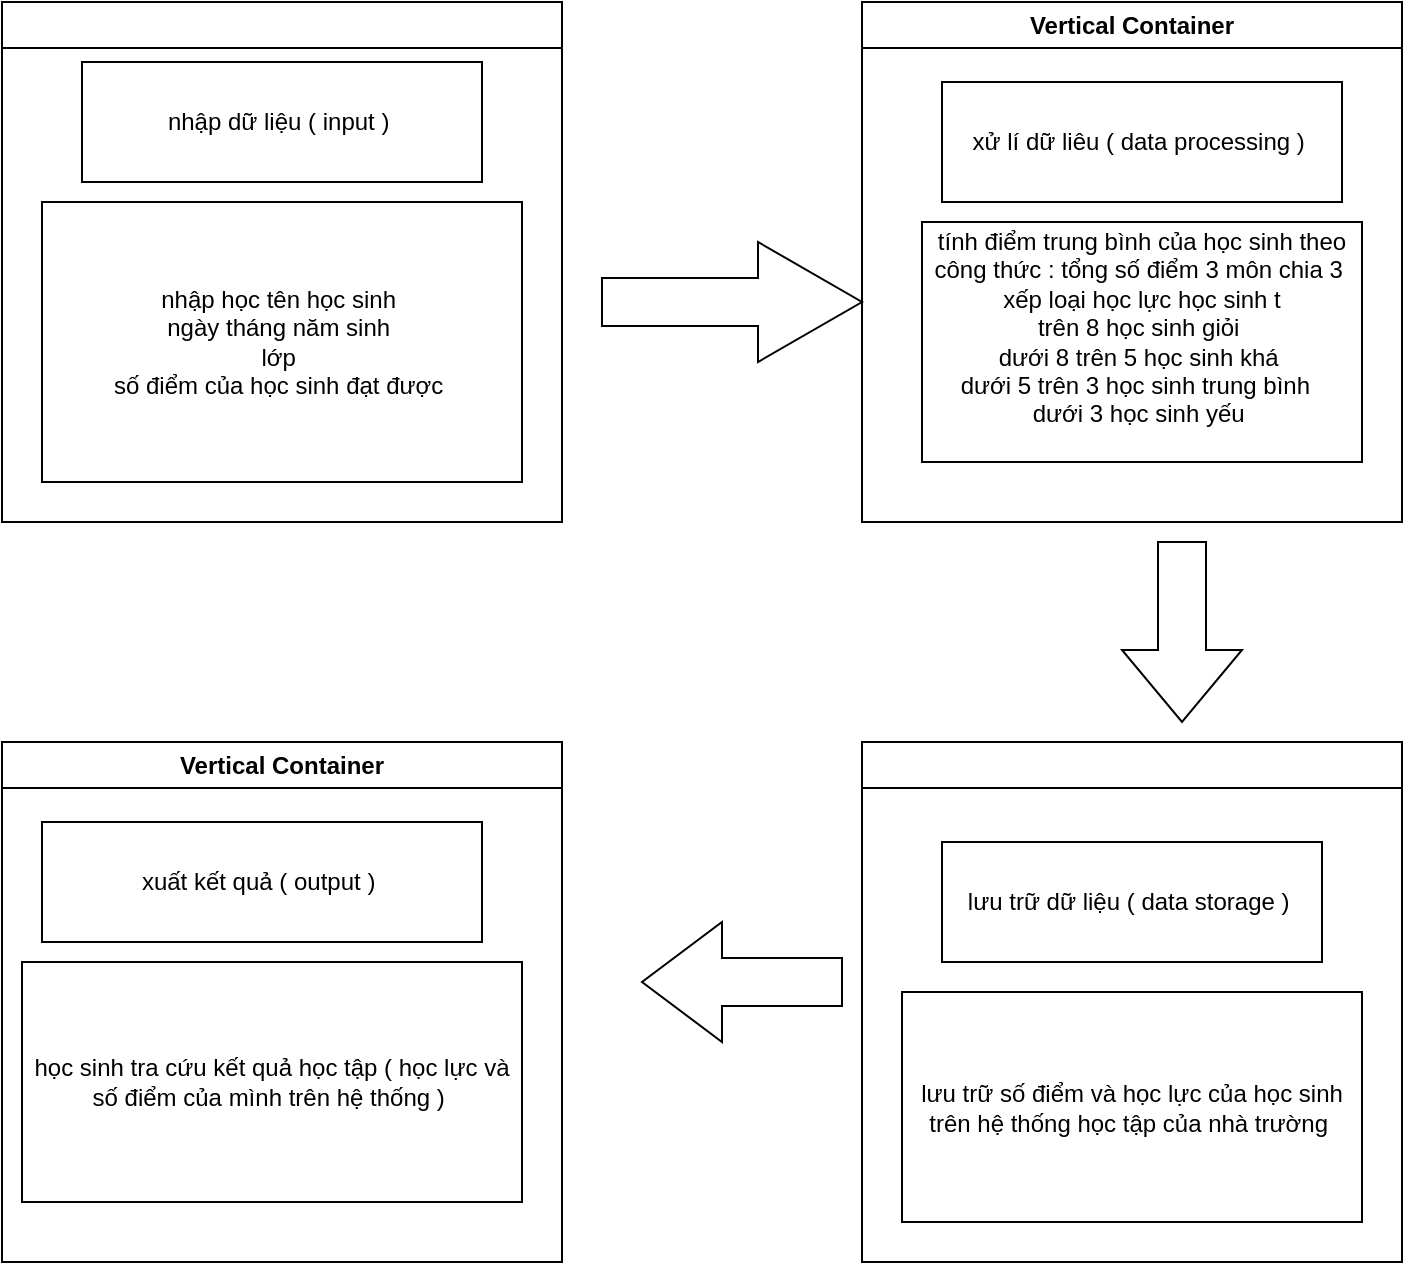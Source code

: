 <mxfile version="28.2.3">
  <diagram name="Trang-1" id="Z1QZtPTRgYWfiiLPWT30">
    <mxGraphModel dx="872" dy="439" grid="1" gridSize="10" guides="1" tooltips="1" connect="1" arrows="1" fold="1" page="1" pageScale="1" pageWidth="827" pageHeight="1169" math="0" shadow="0">
      <root>
        <mxCell id="0" />
        <mxCell id="1" parent="0" />
        <mxCell id="3wNhKokTITHbVldZuhYy-1" value="" style="swimlane;whiteSpace=wrap;html=1;" vertex="1" parent="1">
          <mxGeometry x="40" y="30" width="280" height="260" as="geometry" />
        </mxCell>
        <mxCell id="3wNhKokTITHbVldZuhYy-2" value="nhập dữ liệu ( input )&amp;nbsp;" style="rounded=0;whiteSpace=wrap;html=1;" vertex="1" parent="3wNhKokTITHbVldZuhYy-1">
          <mxGeometry x="40" y="30" width="200" height="60" as="geometry" />
        </mxCell>
        <mxCell id="3wNhKokTITHbVldZuhYy-3" value="nhập học tên học sinh&amp;nbsp;&lt;div&gt;ngày tháng năm sinh&amp;nbsp;&lt;/div&gt;&lt;div&gt;lớp&amp;nbsp;&lt;/div&gt;&lt;div&gt;số điểm của học sinh đạt được&amp;nbsp;&lt;/div&gt;" style="rounded=0;whiteSpace=wrap;html=1;" vertex="1" parent="3wNhKokTITHbVldZuhYy-1">
          <mxGeometry x="20" y="100" width="240" height="140" as="geometry" />
        </mxCell>
        <mxCell id="3wNhKokTITHbVldZuhYy-4" value="" style="shape=singleArrow;whiteSpace=wrap;html=1;arrowWidth=0.4;arrowSize=0.4;" vertex="1" parent="1">
          <mxGeometry x="340" y="150" width="130" height="60" as="geometry" />
        </mxCell>
        <mxCell id="3wNhKokTITHbVldZuhYy-5" value="Vertical Container" style="swimlane;whiteSpace=wrap;html=1;" vertex="1" parent="1">
          <mxGeometry x="470" y="30" width="270" height="260" as="geometry" />
        </mxCell>
        <mxCell id="3wNhKokTITHbVldZuhYy-6" value="xử lí dữ liêu ( data processing )&amp;nbsp;" style="rounded=0;whiteSpace=wrap;html=1;" vertex="1" parent="3wNhKokTITHbVldZuhYy-5">
          <mxGeometry x="40" y="40" width="200" height="60" as="geometry" />
        </mxCell>
        <mxCell id="3wNhKokTITHbVldZuhYy-7" value="tính điểm trung bình của học sinh theo công thức : tổng số điểm 3 môn chia 3&amp;nbsp;&lt;div&gt;xếp loại học lực học sinh t&lt;/div&gt;&lt;div&gt;trên 8 học sinh giỏi&amp;nbsp;&lt;/div&gt;&lt;div&gt;dưới 8 trên 5 học sinh khá&amp;nbsp;&lt;/div&gt;&lt;div&gt;dưới 5 trên 3 học sinh trung bình&amp;nbsp;&amp;nbsp;&lt;/div&gt;&lt;div&gt;dưới 3 học sinh yếu&amp;nbsp;&lt;/div&gt;&lt;div&gt;&lt;br&gt;&lt;/div&gt;" style="rounded=0;whiteSpace=wrap;html=1;" vertex="1" parent="3wNhKokTITHbVldZuhYy-5">
          <mxGeometry x="30" y="110" width="220" height="120" as="geometry" />
        </mxCell>
        <mxCell id="3wNhKokTITHbVldZuhYy-8" value="" style="shape=singleArrow;whiteSpace=wrap;html=1;arrowWidth=0.4;arrowSize=0.4;direction=south;" vertex="1" parent="1">
          <mxGeometry x="600" y="300" width="60" height="90" as="geometry" />
        </mxCell>
        <mxCell id="3wNhKokTITHbVldZuhYy-9" value="" style="swimlane;whiteSpace=wrap;html=1;" vertex="1" parent="1">
          <mxGeometry x="470" y="400" width="270" height="260" as="geometry" />
        </mxCell>
        <mxCell id="3wNhKokTITHbVldZuhYy-10" value="lưu trữ dữ liệu ( data storage )&amp;nbsp;" style="rounded=0;whiteSpace=wrap;html=1;" vertex="1" parent="3wNhKokTITHbVldZuhYy-9">
          <mxGeometry x="40" y="50" width="190" height="60" as="geometry" />
        </mxCell>
        <mxCell id="3wNhKokTITHbVldZuhYy-11" value="lưu trữ số điểm và học lực của học sinh trên hệ thống học tập của nhà trường&amp;nbsp;" style="rounded=0;whiteSpace=wrap;html=1;" vertex="1" parent="3wNhKokTITHbVldZuhYy-9">
          <mxGeometry x="20" y="125" width="230" height="115" as="geometry" />
        </mxCell>
        <mxCell id="3wNhKokTITHbVldZuhYy-13" value="" style="shape=singleArrow;whiteSpace=wrap;html=1;arrowWidth=0.4;arrowSize=0.4;direction=west;" vertex="1" parent="1">
          <mxGeometry x="360" y="490" width="100" height="60" as="geometry" />
        </mxCell>
        <mxCell id="3wNhKokTITHbVldZuhYy-14" value="Vertical Container" style="swimlane;whiteSpace=wrap;html=1;" vertex="1" parent="1">
          <mxGeometry x="40" y="400" width="280" height="260" as="geometry" />
        </mxCell>
        <mxCell id="3wNhKokTITHbVldZuhYy-16" value="xuất kết quả ( output )&amp;nbsp;" style="rounded=0;whiteSpace=wrap;html=1;" vertex="1" parent="3wNhKokTITHbVldZuhYy-14">
          <mxGeometry x="20" y="40" width="220" height="60" as="geometry" />
        </mxCell>
        <mxCell id="3wNhKokTITHbVldZuhYy-17" value="học sinh tra cứu kết quả học tập ( học lực và số điểm của mình trên hệ thống )&amp;nbsp;" style="rounded=0;whiteSpace=wrap;html=1;" vertex="1" parent="3wNhKokTITHbVldZuhYy-14">
          <mxGeometry x="10" y="110" width="250" height="120" as="geometry" />
        </mxCell>
      </root>
    </mxGraphModel>
  </diagram>
</mxfile>
